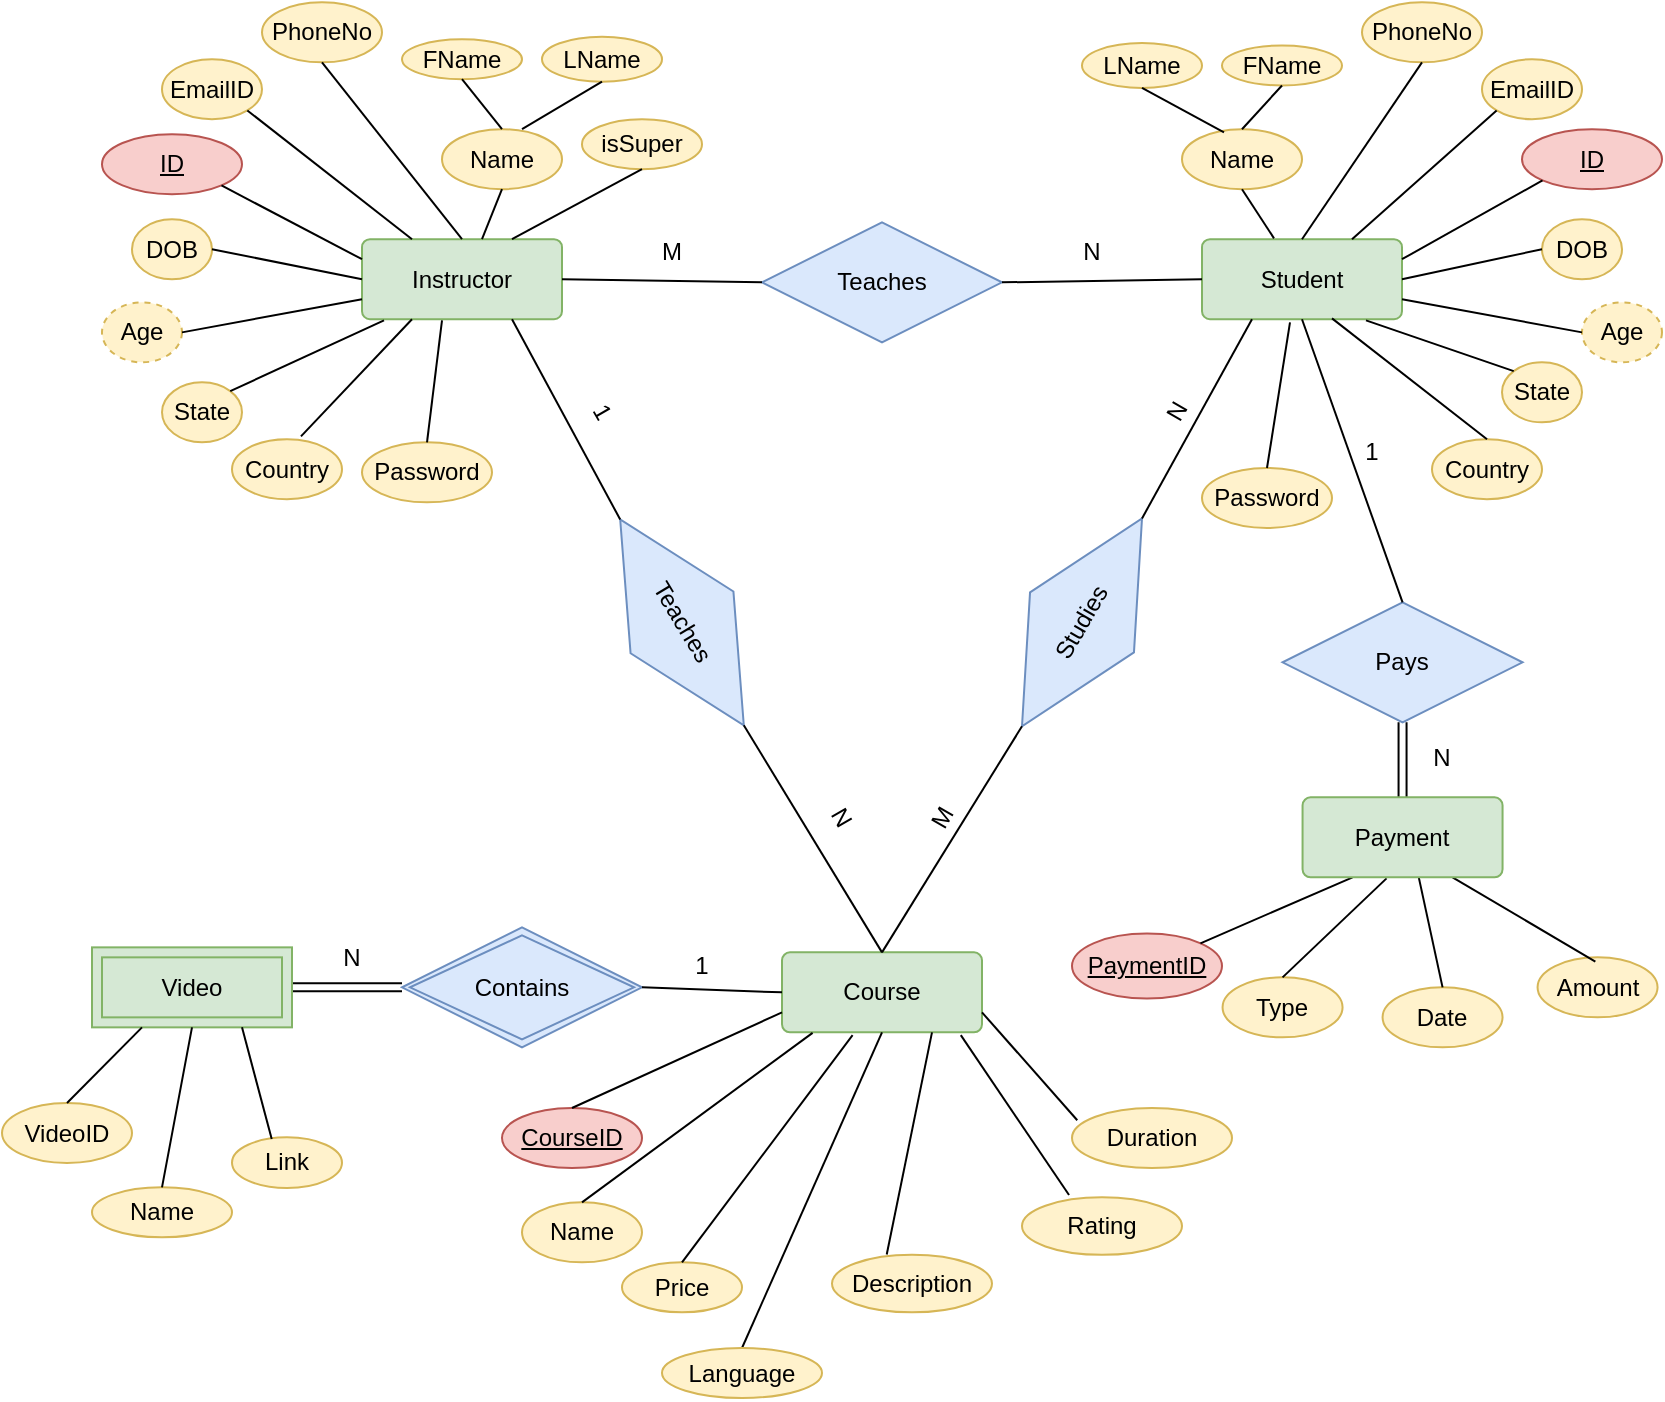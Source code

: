 <mxfile version="21.1.1" type="device">
  <diagram id="R2lEEEUBdFMjLlhIrx00" name="Page-1">
    <mxGraphModel dx="2255" dy="738" grid="1" gridSize="10" guides="1" tooltips="1" connect="1" arrows="1" fold="1" page="1" pageScale="1" pageWidth="850" pageHeight="1100" math="0" shadow="0" extFonts="Permanent Marker^https://fonts.googleapis.com/css?family=Permanent+Marker">
      <root>
        <mxCell id="0" />
        <mxCell id="1" parent="0" />
        <mxCell id="UCf_hg2KH5S3i3pvSqn3-17" value="Instructor" style="rounded=1;arcSize=10;whiteSpace=wrap;html=1;align=center;fillColor=#d5e8d4;strokeColor=#82b366;" parent="1" vertex="1">
          <mxGeometry x="-660" y="135.61" width="100" height="40" as="geometry" />
        </mxCell>
        <mxCell id="UCf_hg2KH5S3i3pvSqn3-20" value="EmailID" style="ellipse;whiteSpace=wrap;html=1;align=center;fillColor=#fff2cc;strokeColor=#d6b656;" parent="1" vertex="1">
          <mxGeometry x="-760" y="45.61" width="50" height="30" as="geometry" />
        </mxCell>
        <mxCell id="UCf_hg2KH5S3i3pvSqn3-21" value="" style="endArrow=none;html=1;rounded=0;exitX=1;exitY=1;exitDx=0;exitDy=0;entryX=0.25;entryY=0;entryDx=0;entryDy=0;" parent="1" source="UCf_hg2KH5S3i3pvSqn3-20" target="UCf_hg2KH5S3i3pvSqn3-17" edge="1">
          <mxGeometry relative="1" as="geometry">
            <mxPoint x="-610" y="155.61" as="sourcePoint" />
            <mxPoint x="-450" y="155.61" as="targetPoint" />
          </mxGeometry>
        </mxCell>
        <mxCell id="UCf_hg2KH5S3i3pvSqn3-22" value="ID" style="ellipse;whiteSpace=wrap;html=1;align=center;fontStyle=4;fillColor=#f8cecc;strokeColor=#b85450;" parent="1" vertex="1">
          <mxGeometry x="-790" y="83.11" width="70" height="30" as="geometry" />
        </mxCell>
        <mxCell id="UCf_hg2KH5S3i3pvSqn3-23" value="" style="endArrow=none;html=1;rounded=0;entryX=0;entryY=0.25;entryDx=0;entryDy=0;exitX=1;exitY=1;exitDx=0;exitDy=0;" parent="1" source="UCf_hg2KH5S3i3pvSqn3-22" target="UCf_hg2KH5S3i3pvSqn3-17" edge="1">
          <mxGeometry relative="1" as="geometry">
            <mxPoint x="-730" y="105.61" as="sourcePoint" />
            <mxPoint x="-360" y="315.61" as="targetPoint" />
          </mxGeometry>
        </mxCell>
        <mxCell id="UCf_hg2KH5S3i3pvSqn3-24" value="PhoneNo" style="ellipse;whiteSpace=wrap;html=1;align=center;fillColor=#fff2cc;strokeColor=#d6b656;" parent="1" vertex="1">
          <mxGeometry x="-710" y="17.18" width="60" height="30" as="geometry" />
        </mxCell>
        <mxCell id="UCf_hg2KH5S3i3pvSqn3-25" value="" style="endArrow=none;html=1;rounded=0;exitX=0.5;exitY=1;exitDx=0;exitDy=0;entryX=0.5;entryY=0;entryDx=0;entryDy=0;" parent="1" source="UCf_hg2KH5S3i3pvSqn3-24" target="UCf_hg2KH5S3i3pvSqn3-17" edge="1">
          <mxGeometry relative="1" as="geometry">
            <mxPoint x="-520" y="315.61" as="sourcePoint" />
            <mxPoint x="-360" y="315.61" as="targetPoint" />
          </mxGeometry>
        </mxCell>
        <mxCell id="UCf_hg2KH5S3i3pvSqn3-26" value="Age" style="ellipse;whiteSpace=wrap;html=1;align=center;dashed=1;fillColor=#fff2cc;strokeColor=#d6b656;" parent="1" vertex="1">
          <mxGeometry x="-790" y="167.18" width="40" height="30" as="geometry" />
        </mxCell>
        <mxCell id="UCf_hg2KH5S3i3pvSqn3-27" value="" style="endArrow=none;html=1;rounded=0;exitX=1;exitY=0.5;exitDx=0;exitDy=0;entryX=0;entryY=0.75;entryDx=0;entryDy=0;" parent="1" source="UCf_hg2KH5S3i3pvSqn3-26" target="UCf_hg2KH5S3i3pvSqn3-17" edge="1">
          <mxGeometry relative="1" as="geometry">
            <mxPoint x="-520" y="315.61" as="sourcePoint" />
            <mxPoint x="-360" y="315.61" as="targetPoint" />
          </mxGeometry>
        </mxCell>
        <mxCell id="UCf_hg2KH5S3i3pvSqn3-30" value="DOB" style="ellipse;whiteSpace=wrap;html=1;align=center;fillColor=#fff2cc;strokeColor=#d6b656;" parent="1" vertex="1">
          <mxGeometry x="-775" y="125.61" width="40" height="30" as="geometry" />
        </mxCell>
        <mxCell id="UCf_hg2KH5S3i3pvSqn3-31" value="" style="endArrow=none;html=1;rounded=0;exitX=1;exitY=0.5;exitDx=0;exitDy=0;entryX=0;entryY=0.5;entryDx=0;entryDy=0;" parent="1" source="UCf_hg2KH5S3i3pvSqn3-30" target="UCf_hg2KH5S3i3pvSqn3-17" edge="1">
          <mxGeometry relative="1" as="geometry">
            <mxPoint x="-520" y="345.61" as="sourcePoint" />
            <mxPoint x="-360" y="345.61" as="targetPoint" />
          </mxGeometry>
        </mxCell>
        <mxCell id="UCf_hg2KH5S3i3pvSqn3-32" value="Name" style="ellipse;whiteSpace=wrap;html=1;align=center;fillColor=#fff2cc;strokeColor=#d6b656;" parent="1" vertex="1">
          <mxGeometry x="-620" y="80.61" width="60" height="30" as="geometry" />
        </mxCell>
        <mxCell id="UCf_hg2KH5S3i3pvSqn3-33" value="" style="endArrow=none;html=1;rounded=0;exitX=0.5;exitY=1;exitDx=0;exitDy=0;" parent="1" source="UCf_hg2KH5S3i3pvSqn3-32" edge="1">
          <mxGeometry relative="1" as="geometry">
            <mxPoint x="-585" y="105.61" as="sourcePoint" />
            <mxPoint x="-600" y="135.61" as="targetPoint" />
          </mxGeometry>
        </mxCell>
        <mxCell id="UCf_hg2KH5S3i3pvSqn3-34" value="FName" style="ellipse;whiteSpace=wrap;html=1;align=center;fillColor=#fff2cc;strokeColor=#d6b656;" parent="1" vertex="1">
          <mxGeometry x="-640" y="35.61" width="60" height="20" as="geometry" />
        </mxCell>
        <mxCell id="UCf_hg2KH5S3i3pvSqn3-35" value="" style="endArrow=none;html=1;rounded=0;exitX=0.5;exitY=1;exitDx=0;exitDy=0;entryX=0.5;entryY=0;entryDx=0;entryDy=0;" parent="1" source="UCf_hg2KH5S3i3pvSqn3-34" target="UCf_hg2KH5S3i3pvSqn3-32" edge="1">
          <mxGeometry relative="1" as="geometry">
            <mxPoint x="-520" y="255.61" as="sourcePoint" />
            <mxPoint x="-360" y="255.61" as="targetPoint" />
          </mxGeometry>
        </mxCell>
        <mxCell id="UCf_hg2KH5S3i3pvSqn3-36" value="LName" style="ellipse;whiteSpace=wrap;html=1;align=center;fillColor=#fff2cc;strokeColor=#d6b656;" parent="1" vertex="1">
          <mxGeometry x="-570" y="34.36" width="60" height="22.5" as="geometry" />
        </mxCell>
        <mxCell id="UCf_hg2KH5S3i3pvSqn3-37" value="" style="endArrow=none;html=1;rounded=0;exitX=0.5;exitY=1;exitDx=0;exitDy=0;entryX=0.667;entryY=0;entryDx=0;entryDy=0;entryPerimeter=0;" parent="1" source="UCf_hg2KH5S3i3pvSqn3-36" target="UCf_hg2KH5S3i3pvSqn3-32" edge="1">
          <mxGeometry relative="1" as="geometry">
            <mxPoint x="-520" y="255.61" as="sourcePoint" />
            <mxPoint x="-360" y="255.61" as="targetPoint" />
          </mxGeometry>
        </mxCell>
        <mxCell id="UCf_hg2KH5S3i3pvSqn3-38" value="isSuper" style="ellipse;whiteSpace=wrap;html=1;align=center;fillColor=#fff2cc;strokeColor=#d6b656;" parent="1" vertex="1">
          <mxGeometry x="-550" y="75.61" width="60" height="25" as="geometry" />
        </mxCell>
        <mxCell id="UCf_hg2KH5S3i3pvSqn3-39" value="" style="endArrow=none;html=1;rounded=0;entryX=0.75;entryY=0;entryDx=0;entryDy=0;exitX=0.5;exitY=1;exitDx=0;exitDy=0;" parent="1" source="UCf_hg2KH5S3i3pvSqn3-38" target="UCf_hg2KH5S3i3pvSqn3-17" edge="1">
          <mxGeometry relative="1" as="geometry">
            <mxPoint x="-533.02" y="104.19" as="sourcePoint" />
            <mxPoint x="-360" y="255.61" as="targetPoint" />
          </mxGeometry>
        </mxCell>
        <mxCell id="UCf_hg2KH5S3i3pvSqn3-87" value="Studies" style="shape=rhombus;perimeter=rhombusPerimeter;whiteSpace=wrap;html=1;align=center;fillColor=#dae8fc;strokeColor=#6c8ebf;rotation=-60;" parent="1" vertex="1">
          <mxGeometry x="-360" y="297.18" width="120" height="60" as="geometry" />
        </mxCell>
        <mxCell id="8ynuetfjhf_pP3CNEv0g-5" value="Pays" style="shape=rhombus;perimeter=rhombusPerimeter;whiteSpace=wrap;html=1;align=center;rotation=0;fillColor=#dae8fc;strokeColor=#6c8ebf;" parent="1" vertex="1">
          <mxGeometry x="-199.72" y="317.18" width="120" height="60" as="geometry" />
        </mxCell>
        <mxCell id="8ynuetfjhf_pP3CNEv0g-7" value="" style="endArrow=none;html=1;rounded=0;exitX=0.5;exitY=1;exitDx=0;exitDy=0;entryX=0.5;entryY=0;entryDx=0;entryDy=0;shape=link;" parent="1" source="8ynuetfjhf_pP3CNEv0g-5" edge="1">
          <mxGeometry relative="1" as="geometry">
            <mxPoint x="30.28" y="514.68" as="sourcePoint" />
            <mxPoint x="-139.72" y="414.68" as="targetPoint" />
          </mxGeometry>
        </mxCell>
        <mxCell id="8ynuetfjhf_pP3CNEv0g-8" value="PaymentID" style="ellipse;whiteSpace=wrap;html=1;align=center;fontStyle=4;fillColor=#f8cecc;strokeColor=#b85450;" parent="1" vertex="1">
          <mxGeometry x="-305" y="482.8" width="75" height="32.5" as="geometry" />
        </mxCell>
        <mxCell id="8ynuetfjhf_pP3CNEv0g-9" value="" style="endArrow=none;html=1;rounded=0;entryX=0.25;entryY=1;entryDx=0;entryDy=0;exitX=1;exitY=0;exitDx=0;exitDy=0;" parent="1" source="8ynuetfjhf_pP3CNEv0g-8" edge="1">
          <mxGeometry relative="1" as="geometry">
            <mxPoint x="-247.772" y="489.629" as="sourcePoint" />
            <mxPoint x="-164.72" y="454.68" as="targetPoint" />
          </mxGeometry>
        </mxCell>
        <mxCell id="8ynuetfjhf_pP3CNEv0g-10" value="Type" style="ellipse;whiteSpace=wrap;html=1;align=center;fillColor=#fff2cc;strokeColor=#d6b656;" parent="1" vertex="1">
          <mxGeometry x="-229.72" y="504.68" width="60" height="30" as="geometry" />
        </mxCell>
        <mxCell id="8ynuetfjhf_pP3CNEv0g-11" value="" style="endArrow=none;html=1;rounded=0;exitX=0.42;exitY=1.013;exitDx=0;exitDy=0;exitPerimeter=0;entryX=0.5;entryY=0;entryDx=0;entryDy=0;" parent="1" target="8ynuetfjhf_pP3CNEv0g-10" edge="1">
          <mxGeometry relative="1" as="geometry">
            <mxPoint x="-147.72" y="455.2" as="sourcePoint" />
            <mxPoint x="20.28" y="484.68" as="targetPoint" />
          </mxGeometry>
        </mxCell>
        <mxCell id="8ynuetfjhf_pP3CNEv0g-12" value="Date" style="ellipse;whiteSpace=wrap;html=1;align=center;fillColor=#fff2cc;strokeColor=#d6b656;" parent="1" vertex="1">
          <mxGeometry x="-149.72" y="509.68" width="60" height="30" as="geometry" />
        </mxCell>
        <mxCell id="8ynuetfjhf_pP3CNEv0g-13" value="" style="endArrow=none;html=1;rounded=0;exitX=0.58;exitY=0.988;exitDx=0;exitDy=0;exitPerimeter=0;entryX=0.5;entryY=0;entryDx=0;entryDy=0;" parent="1" target="8ynuetfjhf_pP3CNEv0g-12" edge="1">
          <mxGeometry relative="1" as="geometry">
            <mxPoint x="-131.72" y="454.2" as="sourcePoint" />
            <mxPoint x="40.28" y="484.68" as="targetPoint" />
          </mxGeometry>
        </mxCell>
        <mxCell id="8ynuetfjhf_pP3CNEv0g-14" value="Amount" style="ellipse;whiteSpace=wrap;html=1;align=center;fillColor=#fff2cc;strokeColor=#d6b656;" parent="1" vertex="1">
          <mxGeometry x="-72.22" y="494.68" width="60" height="30" as="geometry" />
        </mxCell>
        <mxCell id="8ynuetfjhf_pP3CNEv0g-15" value="" style="endArrow=none;html=1;rounded=0;exitX=0.75;exitY=1;exitDx=0;exitDy=0;entryX=0.44;entryY=-0.012;entryDx=0;entryDy=0;entryPerimeter=0;" parent="1" edge="1">
          <mxGeometry relative="1" as="geometry">
            <mxPoint x="-114.72" y="454.68" as="sourcePoint" />
            <mxPoint x="-43.32" y="496.82" as="targetPoint" />
          </mxGeometry>
        </mxCell>
        <mxCell id="8ynuetfjhf_pP3CNEv0g-17" value="Payment" style="rounded=1;arcSize=10;whiteSpace=wrap;html=1;align=center;fillColor=#d5e8d4;strokeColor=#82b366;" parent="1" vertex="1">
          <mxGeometry x="-189.72" y="414.68" width="100" height="40" as="geometry" />
        </mxCell>
        <mxCell id="ZN8p0kqyDOAgYQ0xQWgG-1" value="M" style="text;html=1;strokeColor=none;fillColor=none;align=center;verticalAlign=middle;whiteSpace=wrap;rounded=0;rotation=-60;" parent="1" vertex="1">
          <mxGeometry x="-400" y="409.68" width="60" height="30" as="geometry" />
        </mxCell>
        <mxCell id="ZN8p0kqyDOAgYQ0xQWgG-2" value="N" style="text;html=1;strokeColor=none;fillColor=none;align=center;verticalAlign=middle;whiteSpace=wrap;rounded=0;rotation=-60;" parent="1" vertex="1">
          <mxGeometry x="-282.5" y="207.18" width="60" height="30" as="geometry" />
        </mxCell>
        <mxCell id="ZN8p0kqyDOAgYQ0xQWgG-3" value="1" style="text;html=1;strokeColor=none;fillColor=none;align=center;verticalAlign=middle;whiteSpace=wrap;rounded=0;rotation=0;" parent="1" vertex="1">
          <mxGeometry x="-520" y="484.05" width="60" height="30" as="geometry" />
        </mxCell>
        <mxCell id="ZN8p0kqyDOAgYQ0xQWgG-4" value="N" style="text;html=1;strokeColor=none;fillColor=none;align=center;verticalAlign=middle;whiteSpace=wrap;rounded=0;rotation=0;" parent="1" vertex="1">
          <mxGeometry x="-695" y="479.68" width="60" height="30" as="geometry" />
        </mxCell>
        <mxCell id="ZN8p0kqyDOAgYQ0xQWgG-11" value="1" style="text;html=1;strokeColor=none;fillColor=none;align=center;verticalAlign=middle;whiteSpace=wrap;rounded=0;" parent="1" vertex="1">
          <mxGeometry x="-185" y="227.18" width="60" height="30" as="geometry" />
        </mxCell>
        <mxCell id="h9iNL9_J3xIkynH_28m--2" value="Teaches" style="shape=rhombus;perimeter=rhombusPerimeter;whiteSpace=wrap;html=1;align=center;fillColor=#dae8fc;strokeColor=#6c8ebf;" vertex="1" parent="1">
          <mxGeometry x="-460" y="127.18" width="120" height="60" as="geometry" />
        </mxCell>
        <mxCell id="h9iNL9_J3xIkynH_28m--4" value="" style="endArrow=none;html=1;rounded=0;exitX=1;exitY=0.5;exitDx=0;exitDy=0;entryX=0;entryY=0.5;entryDx=0;entryDy=0;" edge="1" parent="1" source="UCf_hg2KH5S3i3pvSqn3-17" target="h9iNL9_J3xIkynH_28m--2">
          <mxGeometry relative="1" as="geometry">
            <mxPoint x="-400" y="237.18" as="sourcePoint" />
            <mxPoint x="-240" y="237.18" as="targetPoint" />
          </mxGeometry>
        </mxCell>
        <mxCell id="h9iNL9_J3xIkynH_28m--5" value="Student" style="rounded=1;arcSize=10;whiteSpace=wrap;html=1;align=center;fillColor=#d5e8d4;strokeColor=#82b366;" vertex="1" parent="1">
          <mxGeometry x="-240" y="135.61" width="100" height="40" as="geometry" />
        </mxCell>
        <mxCell id="h9iNL9_J3xIkynH_28m--6" value="" style="endArrow=none;html=1;rounded=0;exitX=1;exitY=0.5;exitDx=0;exitDy=0;entryX=0;entryY=0.5;entryDx=0;entryDy=0;" edge="1" parent="1" source="h9iNL9_J3xIkynH_28m--2" target="h9iNL9_J3xIkynH_28m--5">
          <mxGeometry relative="1" as="geometry">
            <mxPoint x="-400" y="237.18" as="sourcePoint" />
            <mxPoint x="-240" y="237.18" as="targetPoint" />
          </mxGeometry>
        </mxCell>
        <mxCell id="h9iNL9_J3xIkynH_28m--16" value="Age" style="ellipse;whiteSpace=wrap;html=1;align=center;dashed=1;fillColor=#fff2cc;strokeColor=#d6b656;" vertex="1" parent="1">
          <mxGeometry x="-50" y="167.18" width="40" height="30" as="geometry" />
        </mxCell>
        <mxCell id="h9iNL9_J3xIkynH_28m--28" value="" style="endArrow=none;html=1;rounded=0;exitX=1;exitY=0.75;exitDx=0;exitDy=0;entryX=0;entryY=0.5;entryDx=0;entryDy=0;" edge="1" parent="1" source="h9iNL9_J3xIkynH_28m--5" target="h9iNL9_J3xIkynH_28m--16">
          <mxGeometry relative="1" as="geometry">
            <mxPoint x="-400" y="237.18" as="sourcePoint" />
            <mxPoint x="-240" y="237.18" as="targetPoint" />
          </mxGeometry>
        </mxCell>
        <mxCell id="h9iNL9_J3xIkynH_28m--29" value="DOB" style="ellipse;whiteSpace=wrap;html=1;align=center;fillColor=#fff2cc;strokeColor=#d6b656;direction=east;" vertex="1" parent="1">
          <mxGeometry x="-70" y="125.61" width="40" height="30" as="geometry" />
        </mxCell>
        <mxCell id="h9iNL9_J3xIkynH_28m--31" value="" style="endArrow=none;html=1;rounded=0;exitX=1;exitY=0.5;exitDx=0;exitDy=0;entryX=0;entryY=0.5;entryDx=0;entryDy=0;" edge="1" parent="1" source="h9iNL9_J3xIkynH_28m--5" target="h9iNL9_J3xIkynH_28m--29">
          <mxGeometry relative="1" as="geometry">
            <mxPoint x="-180" y="67.18" as="sourcePoint" />
            <mxPoint x="-20" y="67.18" as="targetPoint" />
          </mxGeometry>
        </mxCell>
        <mxCell id="h9iNL9_J3xIkynH_28m--32" value="ID" style="ellipse;whiteSpace=wrap;html=1;align=center;fontStyle=4;fillColor=#f8cecc;strokeColor=#b85450;" vertex="1" parent="1">
          <mxGeometry x="-80" y="80.61" width="70" height="30" as="geometry" />
        </mxCell>
        <mxCell id="h9iNL9_J3xIkynH_28m--33" value="" style="endArrow=none;html=1;rounded=0;exitX=1;exitY=0.25;exitDx=0;exitDy=0;entryX=0;entryY=1;entryDx=0;entryDy=0;" edge="1" parent="1" source="h9iNL9_J3xIkynH_28m--5" target="h9iNL9_J3xIkynH_28m--32">
          <mxGeometry relative="1" as="geometry">
            <mxPoint x="-190" y="57.18" as="sourcePoint" />
            <mxPoint x="-30" y="57.18" as="targetPoint" />
          </mxGeometry>
        </mxCell>
        <mxCell id="h9iNL9_J3xIkynH_28m--34" value="EmailID" style="ellipse;whiteSpace=wrap;html=1;align=center;fillColor=#fff2cc;strokeColor=#d6b656;" vertex="1" parent="1">
          <mxGeometry x="-100" y="45.61" width="50" height="30" as="geometry" />
        </mxCell>
        <mxCell id="h9iNL9_J3xIkynH_28m--35" value="" style="endArrow=none;html=1;rounded=0;exitX=0.75;exitY=0;exitDx=0;exitDy=0;entryX=0;entryY=1;entryDx=0;entryDy=0;" edge="1" parent="1" source="h9iNL9_J3xIkynH_28m--5" target="h9iNL9_J3xIkynH_28m--34">
          <mxGeometry relative="1" as="geometry">
            <mxPoint x="-300" y="47.18" as="sourcePoint" />
            <mxPoint x="-140" y="47.18" as="targetPoint" />
          </mxGeometry>
        </mxCell>
        <mxCell id="h9iNL9_J3xIkynH_28m--36" value="PhoneNo" style="ellipse;whiteSpace=wrap;html=1;align=center;fillColor=#fff2cc;strokeColor=#d6b656;" vertex="1" parent="1">
          <mxGeometry x="-160" y="17.18" width="60" height="30" as="geometry" />
        </mxCell>
        <mxCell id="h9iNL9_J3xIkynH_28m--37" value="" style="endArrow=none;html=1;rounded=0;exitX=0.5;exitY=0;exitDx=0;exitDy=0;entryX=0.5;entryY=1;entryDx=0;entryDy=0;" edge="1" parent="1" source="h9iNL9_J3xIkynH_28m--5" target="h9iNL9_J3xIkynH_28m--36">
          <mxGeometry relative="1" as="geometry">
            <mxPoint x="-330" y="57.18" as="sourcePoint" />
            <mxPoint x="-170" y="57.18" as="targetPoint" />
          </mxGeometry>
        </mxCell>
        <mxCell id="h9iNL9_J3xIkynH_28m--38" value="Name" style="ellipse;whiteSpace=wrap;html=1;align=center;fillColor=#fff2cc;strokeColor=#d6b656;" vertex="1" parent="1">
          <mxGeometry x="-250" y="80.61" width="60" height="30" as="geometry" />
        </mxCell>
        <mxCell id="h9iNL9_J3xIkynH_28m--39" value="" style="endArrow=none;html=1;rounded=0;entryX=0.36;entryY=-0.011;entryDx=0;entryDy=0;entryPerimeter=0;exitX=0.5;exitY=1;exitDx=0;exitDy=0;" edge="1" parent="1" source="h9iNL9_J3xIkynH_28m--38" target="h9iNL9_J3xIkynH_28m--5">
          <mxGeometry relative="1" as="geometry">
            <mxPoint x="-400" y="57.18" as="sourcePoint" />
            <mxPoint x="-240" y="57.18" as="targetPoint" />
          </mxGeometry>
        </mxCell>
        <mxCell id="h9iNL9_J3xIkynH_28m--40" value="FName" style="ellipse;whiteSpace=wrap;html=1;align=center;fillColor=#fff2cc;strokeColor=#d6b656;" vertex="1" parent="1">
          <mxGeometry x="-230" y="38.74" width="60" height="20" as="geometry" />
        </mxCell>
        <mxCell id="h9iNL9_J3xIkynH_28m--41" value="LName" style="ellipse;whiteSpace=wrap;html=1;align=center;fillColor=#fff2cc;strokeColor=#d6b656;" vertex="1" parent="1">
          <mxGeometry x="-300" y="37.49" width="60" height="22.5" as="geometry" />
        </mxCell>
        <mxCell id="h9iNL9_J3xIkynH_28m--42" value="" style="endArrow=none;html=1;rounded=0;exitX=0.5;exitY=1;exitDx=0;exitDy=0;entryX=0.35;entryY=0.052;entryDx=0;entryDy=0;entryPerimeter=0;" edge="1" parent="1" source="h9iNL9_J3xIkynH_28m--41" target="h9iNL9_J3xIkynH_28m--38">
          <mxGeometry relative="1" as="geometry">
            <mxPoint x="-450" y="87.18" as="sourcePoint" />
            <mxPoint x="-290" y="87.18" as="targetPoint" />
          </mxGeometry>
        </mxCell>
        <mxCell id="h9iNL9_J3xIkynH_28m--43" value="" style="endArrow=none;html=1;rounded=0;exitX=0.5;exitY=1;exitDx=0;exitDy=0;entryX=0.5;entryY=0;entryDx=0;entryDy=0;" edge="1" parent="1" source="h9iNL9_J3xIkynH_28m--40" target="h9iNL9_J3xIkynH_28m--38">
          <mxGeometry relative="1" as="geometry">
            <mxPoint x="-440" y="77.18" as="sourcePoint" />
            <mxPoint x="-280" y="77.18" as="targetPoint" />
          </mxGeometry>
        </mxCell>
        <mxCell id="h9iNL9_J3xIkynH_28m--45" value="State" style="ellipse;whiteSpace=wrap;html=1;align=center;fillColor=#fff2cc;strokeColor=#d6b656;" vertex="1" parent="1">
          <mxGeometry x="-760" y="207.18" width="40" height="30" as="geometry" />
        </mxCell>
        <mxCell id="h9iNL9_J3xIkynH_28m--46" value="" style="endArrow=none;html=1;rounded=0;exitX=1;exitY=0;exitDx=0;exitDy=0;entryX=0.11;entryY=1.014;entryDx=0;entryDy=0;entryPerimeter=0;" edge="1" parent="1" source="h9iNL9_J3xIkynH_28m--45" target="UCf_hg2KH5S3i3pvSqn3-17">
          <mxGeometry relative="1" as="geometry">
            <mxPoint x="-645" y="237.18" as="sourcePoint" />
            <mxPoint x="-485" y="237.18" as="targetPoint" />
          </mxGeometry>
        </mxCell>
        <mxCell id="h9iNL9_J3xIkynH_28m--48" value="Country" style="ellipse;whiteSpace=wrap;html=1;align=center;fillColor=#fff2cc;strokeColor=#d6b656;" vertex="1" parent="1">
          <mxGeometry x="-725" y="235.61" width="55" height="30" as="geometry" />
        </mxCell>
        <mxCell id="h9iNL9_J3xIkynH_28m--49" value="" style="endArrow=none;html=1;rounded=0;exitX=0.627;exitY=-0.048;exitDx=0;exitDy=0;exitPerimeter=0;entryX=0.25;entryY=1;entryDx=0;entryDy=0;" edge="1" parent="1" source="h9iNL9_J3xIkynH_28m--48" target="UCf_hg2KH5S3i3pvSqn3-17">
          <mxGeometry relative="1" as="geometry">
            <mxPoint x="-665" y="207.18" as="sourcePoint" />
            <mxPoint x="-505" y="207.18" as="targetPoint" />
          </mxGeometry>
        </mxCell>
        <mxCell id="h9iNL9_J3xIkynH_28m--50" value="State" style="ellipse;whiteSpace=wrap;html=1;align=center;fillColor=#fff2cc;strokeColor=#d6b656;" vertex="1" parent="1">
          <mxGeometry x="-90" y="197.18" width="40" height="30" as="geometry" />
        </mxCell>
        <mxCell id="h9iNL9_J3xIkynH_28m--51" value="Country" style="ellipse;whiteSpace=wrap;html=1;align=center;fillColor=#fff2cc;strokeColor=#d6b656;" vertex="1" parent="1">
          <mxGeometry x="-125" y="235.61" width="55" height="30" as="geometry" />
        </mxCell>
        <mxCell id="h9iNL9_J3xIkynH_28m--52" value="" style="endArrow=none;html=1;rounded=0;entryX=0;entryY=0;entryDx=0;entryDy=0;exitX=0.82;exitY=1.014;exitDx=0;exitDy=0;exitPerimeter=0;" edge="1" parent="1" source="h9iNL9_J3xIkynH_28m--5" target="h9iNL9_J3xIkynH_28m--50">
          <mxGeometry relative="1" as="geometry">
            <mxPoint x="-305" y="197.18" as="sourcePoint" />
            <mxPoint x="-145" y="197.18" as="targetPoint" />
          </mxGeometry>
        </mxCell>
        <mxCell id="h9iNL9_J3xIkynH_28m--53" value="" style="endArrow=none;html=1;rounded=0;exitX=0.65;exitY=0.989;exitDx=0;exitDy=0;exitPerimeter=0;entryX=0.5;entryY=0;entryDx=0;entryDy=0;" edge="1" parent="1" source="h9iNL9_J3xIkynH_28m--5" target="h9iNL9_J3xIkynH_28m--51">
          <mxGeometry relative="1" as="geometry">
            <mxPoint x="-335" y="287.18" as="sourcePoint" />
            <mxPoint x="-175" y="287.18" as="targetPoint" />
          </mxGeometry>
        </mxCell>
        <mxCell id="h9iNL9_J3xIkynH_28m--54" value="Password" style="ellipse;whiteSpace=wrap;html=1;align=center;fillColor=#fff2cc;strokeColor=#d6b656;" vertex="1" parent="1">
          <mxGeometry x="-660" y="237.18" width="65" height="30" as="geometry" />
        </mxCell>
        <mxCell id="h9iNL9_J3xIkynH_28m--55" value="" style="endArrow=none;html=1;rounded=0;exitX=0.4;exitY=1.014;exitDx=0;exitDy=0;exitPerimeter=0;entryX=0.5;entryY=0;entryDx=0;entryDy=0;" edge="1" parent="1" source="UCf_hg2KH5S3i3pvSqn3-17" target="h9iNL9_J3xIkynH_28m--54">
          <mxGeometry relative="1" as="geometry">
            <mxPoint x="-565" y="207.18" as="sourcePoint" />
            <mxPoint x="-405" y="207.18" as="targetPoint" />
          </mxGeometry>
        </mxCell>
        <mxCell id="h9iNL9_J3xIkynH_28m--56" value="Password" style="ellipse;whiteSpace=wrap;html=1;align=center;fillColor=#fff2cc;strokeColor=#d6b656;" vertex="1" parent="1">
          <mxGeometry x="-240" y="250" width="65" height="30" as="geometry" />
        </mxCell>
        <mxCell id="h9iNL9_J3xIkynH_28m--57" value="" style="endArrow=none;html=1;rounded=0;exitX=0.44;exitY=1.039;exitDx=0;exitDy=0;exitPerimeter=0;entryX=0.5;entryY=0;entryDx=0;entryDy=0;" edge="1" parent="1" source="h9iNL9_J3xIkynH_28m--5" target="h9iNL9_J3xIkynH_28m--56">
          <mxGeometry relative="1" as="geometry">
            <mxPoint x="-235" y="297.18" as="sourcePoint" />
            <mxPoint x="-75" y="297.18" as="targetPoint" />
          </mxGeometry>
        </mxCell>
        <mxCell id="h9iNL9_J3xIkynH_28m--58" value="M" style="text;html=1;strokeColor=none;fillColor=none;align=center;verticalAlign=middle;whiteSpace=wrap;rounded=0;" vertex="1" parent="1">
          <mxGeometry x="-535" y="127.18" width="60" height="30" as="geometry" />
        </mxCell>
        <mxCell id="h9iNL9_J3xIkynH_28m--59" value="N" style="text;html=1;strokeColor=none;fillColor=none;align=center;verticalAlign=middle;whiteSpace=wrap;rounded=0;" vertex="1" parent="1">
          <mxGeometry x="-325" y="127.18" width="60" height="30" as="geometry" />
        </mxCell>
        <mxCell id="h9iNL9_J3xIkynH_28m--61" value="Course" style="rounded=1;arcSize=10;whiteSpace=wrap;html=1;align=center;fillColor=#d5e8d4;strokeColor=#82b366;" vertex="1" parent="1">
          <mxGeometry x="-450" y="492.18" width="100" height="40" as="geometry" />
        </mxCell>
        <mxCell id="h9iNL9_J3xIkynH_28m--62" value="Teaches" style="shape=rhombus;perimeter=rhombusPerimeter;whiteSpace=wrap;html=1;align=center;rotation=59;fillColor=#dae8fc;strokeColor=#6c8ebf;" vertex="1" parent="1">
          <mxGeometry x="-560" y="297.18" width="120" height="60" as="geometry" />
        </mxCell>
        <mxCell id="h9iNL9_J3xIkynH_28m--63" value="" style="endArrow=none;html=1;rounded=0;exitX=0.75;exitY=1;exitDx=0;exitDy=0;entryX=0;entryY=0.5;entryDx=0;entryDy=0;" edge="1" parent="1" source="UCf_hg2KH5S3i3pvSqn3-17" target="h9iNL9_J3xIkynH_28m--62">
          <mxGeometry relative="1" as="geometry">
            <mxPoint x="-205" y="332.18" as="sourcePoint" />
            <mxPoint x="-45" y="332.18" as="targetPoint" />
          </mxGeometry>
        </mxCell>
        <mxCell id="h9iNL9_J3xIkynH_28m--64" value="" style="endArrow=none;html=1;rounded=0;exitX=1;exitY=0.5;exitDx=0;exitDy=0;entryX=0.5;entryY=0;entryDx=0;entryDy=0;" edge="1" parent="1" source="h9iNL9_J3xIkynH_28m--62" target="h9iNL9_J3xIkynH_28m--61">
          <mxGeometry relative="1" as="geometry">
            <mxPoint x="-475" y="402.18" as="sourcePoint" />
            <mxPoint x="-435" y="432.18" as="targetPoint" />
          </mxGeometry>
        </mxCell>
        <mxCell id="h9iNL9_J3xIkynH_28m--65" value="" style="endArrow=none;html=1;rounded=0;exitX=0.5;exitY=0;exitDx=0;exitDy=0;entryX=0;entryY=0.5;entryDx=0;entryDy=0;" edge="1" parent="1" source="h9iNL9_J3xIkynH_28m--61" target="UCf_hg2KH5S3i3pvSqn3-87">
          <mxGeometry relative="1" as="geometry">
            <mxPoint x="-335" y="422.18" as="sourcePoint" />
            <mxPoint x="-205" y="412.18" as="targetPoint" />
          </mxGeometry>
        </mxCell>
        <mxCell id="h9iNL9_J3xIkynH_28m--66" value="" style="endArrow=none;html=1;rounded=0;exitX=1;exitY=0.5;exitDx=0;exitDy=0;entryX=0.25;entryY=1;entryDx=0;entryDy=0;" edge="1" parent="1" source="UCf_hg2KH5S3i3pvSqn3-87" target="h9iNL9_J3xIkynH_28m--5">
          <mxGeometry relative="1" as="geometry">
            <mxPoint x="-235" y="402.18" as="sourcePoint" />
            <mxPoint x="-75" y="402.18" as="targetPoint" />
          </mxGeometry>
        </mxCell>
        <mxCell id="h9iNL9_J3xIkynH_28m--67" value="CourseID" style="ellipse;whiteSpace=wrap;html=1;align=center;fontStyle=4;fillColor=#f8cecc;strokeColor=#b85450;" vertex="1" parent="1">
          <mxGeometry x="-590" y="570" width="70" height="30" as="geometry" />
        </mxCell>
        <mxCell id="h9iNL9_J3xIkynH_28m--68" value="" style="endArrow=none;html=1;rounded=0;exitX=0.5;exitY=0;exitDx=0;exitDy=0;entryX=0;entryY=0.75;entryDx=0;entryDy=0;" edge="1" parent="1" source="h9iNL9_J3xIkynH_28m--67" target="h9iNL9_J3xIkynH_28m--61">
          <mxGeometry relative="1" as="geometry">
            <mxPoint x="-695" y="502.18" as="sourcePoint" />
            <mxPoint x="-535" y="502.18" as="targetPoint" />
          </mxGeometry>
        </mxCell>
        <mxCell id="h9iNL9_J3xIkynH_28m--69" value="Name" style="ellipse;whiteSpace=wrap;html=1;align=center;fillColor=#fff2cc;strokeColor=#d6b656;" vertex="1" parent="1">
          <mxGeometry x="-580" y="617.18" width="60" height="30" as="geometry" />
        </mxCell>
        <mxCell id="h9iNL9_J3xIkynH_28m--70" value="" style="endArrow=none;html=1;rounded=0;exitX=0.5;exitY=0;exitDx=0;exitDy=0;entryX=0.153;entryY=1.006;entryDx=0;entryDy=0;entryPerimeter=0;" edge="1" parent="1" source="h9iNL9_J3xIkynH_28m--69" target="h9iNL9_J3xIkynH_28m--61">
          <mxGeometry relative="1" as="geometry">
            <mxPoint x="-435" y="572.18" as="sourcePoint" />
            <mxPoint x="-275" y="572.18" as="targetPoint" />
          </mxGeometry>
        </mxCell>
        <mxCell id="h9iNL9_J3xIkynH_28m--71" value="Price" style="ellipse;whiteSpace=wrap;html=1;align=center;fillColor=#fff2cc;strokeColor=#d6b656;" vertex="1" parent="1">
          <mxGeometry x="-530" y="647.18" width="60" height="25" as="geometry" />
        </mxCell>
        <mxCell id="h9iNL9_J3xIkynH_28m--72" value="" style="endArrow=none;html=1;rounded=0;exitX=0.353;exitY=1.035;exitDx=0;exitDy=0;exitPerimeter=0;entryX=0.5;entryY=0;entryDx=0;entryDy=0;" edge="1" parent="1" source="h9iNL9_J3xIkynH_28m--61" target="h9iNL9_J3xIkynH_28m--71">
          <mxGeometry relative="1" as="geometry">
            <mxPoint x="-395" y="562.18" as="sourcePoint" />
            <mxPoint x="-235" y="562.18" as="targetPoint" />
          </mxGeometry>
        </mxCell>
        <mxCell id="h9iNL9_J3xIkynH_28m--73" value="" style="endArrow=none;html=1;rounded=0;exitX=0.5;exitY=1;exitDx=0;exitDy=0;entryX=0.5;entryY=0;entryDx=0;entryDy=0;" edge="1" parent="1" source="h9iNL9_J3xIkynH_28m--61" target="h9iNL9_J3xIkynH_28m--74">
          <mxGeometry relative="1" as="geometry">
            <mxPoint x="-355" y="572.18" as="sourcePoint" />
            <mxPoint x="-415" y="652.18" as="targetPoint" />
          </mxGeometry>
        </mxCell>
        <mxCell id="h9iNL9_J3xIkynH_28m--74" value="Language" style="ellipse;whiteSpace=wrap;html=1;align=center;fillColor=#fff2cc;strokeColor=#d6b656;" vertex="1" parent="1">
          <mxGeometry x="-510" y="690" width="80" height="25" as="geometry" />
        </mxCell>
        <mxCell id="h9iNL9_J3xIkynH_28m--75" value="Description" style="ellipse;whiteSpace=wrap;html=1;align=center;fillColor=#fff2cc;strokeColor=#d6b656;" vertex="1" parent="1">
          <mxGeometry x="-425" y="643.43" width="80" height="28.75" as="geometry" />
        </mxCell>
        <mxCell id="h9iNL9_J3xIkynH_28m--76" value="" style="endArrow=none;html=1;rounded=0;exitX=0.75;exitY=1;exitDx=0;exitDy=0;entryX=0.342;entryY=-0.007;entryDx=0;entryDy=0;entryPerimeter=0;" edge="1" parent="1" source="h9iNL9_J3xIkynH_28m--61" target="h9iNL9_J3xIkynH_28m--75">
          <mxGeometry relative="1" as="geometry">
            <mxPoint x="-225" y="552.18" as="sourcePoint" />
            <mxPoint x="-65" y="552.18" as="targetPoint" />
          </mxGeometry>
        </mxCell>
        <mxCell id="h9iNL9_J3xIkynH_28m--77" value="Rating" style="ellipse;whiteSpace=wrap;html=1;align=center;fillColor=#fff2cc;strokeColor=#d6b656;" vertex="1" parent="1">
          <mxGeometry x="-330" y="614.68" width="80" height="28.75" as="geometry" />
        </mxCell>
        <mxCell id="h9iNL9_J3xIkynH_28m--78" value="" style="endArrow=none;html=1;rounded=0;exitX=0.894;exitY=1.035;exitDx=0;exitDy=0;exitPerimeter=0;entryX=0.294;entryY=-0.04;entryDx=0;entryDy=0;entryPerimeter=0;" edge="1" parent="1" source="h9iNL9_J3xIkynH_28m--61" target="h9iNL9_J3xIkynH_28m--77">
          <mxGeometry relative="1" as="geometry">
            <mxPoint x="-275" y="512.18" as="sourcePoint" />
            <mxPoint x="-115" y="512.18" as="targetPoint" />
          </mxGeometry>
        </mxCell>
        <mxCell id="h9iNL9_J3xIkynH_28m--79" value="Duration" style="ellipse;whiteSpace=wrap;html=1;align=center;fillColor=#fff2cc;strokeColor=#d6b656;" vertex="1" parent="1">
          <mxGeometry x="-305" y="570" width="80" height="30" as="geometry" />
        </mxCell>
        <mxCell id="h9iNL9_J3xIkynH_28m--80" value="" style="endArrow=none;html=1;rounded=0;exitX=1;exitY=0.75;exitDx=0;exitDy=0;entryX=0.033;entryY=0.204;entryDx=0;entryDy=0;entryPerimeter=0;" edge="1" parent="1" source="h9iNL9_J3xIkynH_28m--61" target="h9iNL9_J3xIkynH_28m--79">
          <mxGeometry relative="1" as="geometry">
            <mxPoint x="-285" y="492.18" as="sourcePoint" />
            <mxPoint x="-125" y="492.18" as="targetPoint" />
          </mxGeometry>
        </mxCell>
        <mxCell id="h9iNL9_J3xIkynH_28m--81" value="1" style="text;html=1;strokeColor=none;fillColor=none;align=center;verticalAlign=middle;whiteSpace=wrap;rounded=0;rotation=60;" vertex="1" parent="1">
          <mxGeometry x="-570" y="207.18" width="60" height="30" as="geometry" />
        </mxCell>
        <mxCell id="h9iNL9_J3xIkynH_28m--82" value="N" style="text;html=1;strokeColor=none;fillColor=none;align=center;verticalAlign=middle;whiteSpace=wrap;rounded=0;rotation=60;" vertex="1" parent="1">
          <mxGeometry x="-450" y="409.68" width="60" height="30" as="geometry" />
        </mxCell>
        <mxCell id="h9iNL9_J3xIkynH_28m--83" value="Contains" style="shape=rhombus;double=1;perimeter=rhombusPerimeter;whiteSpace=wrap;html=1;align=center;rotation=0;fillColor=#dae8fc;strokeColor=#6c8ebf;" vertex="1" parent="1">
          <mxGeometry x="-640" y="479.68" width="120" height="60" as="geometry" />
        </mxCell>
        <mxCell id="h9iNL9_J3xIkynH_28m--84" value="" style="endArrow=none;html=1;rounded=0;exitX=1;exitY=0.5;exitDx=0;exitDy=0;entryX=0;entryY=0.5;entryDx=0;entryDy=0;" edge="1" parent="1" source="h9iNL9_J3xIkynH_28m--83" target="h9iNL9_J3xIkynH_28m--61">
          <mxGeometry relative="1" as="geometry">
            <mxPoint x="-515" y="752.18" as="sourcePoint" />
            <mxPoint x="-355" y="752.18" as="targetPoint" />
          </mxGeometry>
        </mxCell>
        <mxCell id="h9iNL9_J3xIkynH_28m--87" value="" style="endArrow=none;html=1;rounded=0;exitX=0;exitY=0.5;exitDx=0;exitDy=0;shape=link;entryX=1;entryY=0.5;entryDx=0;entryDy=0;" edge="1" parent="1" source="h9iNL9_J3xIkynH_28m--83" target="h9iNL9_J3xIkynH_28m--88">
          <mxGeometry relative="1" as="geometry">
            <mxPoint x="-685" y="479.68" as="sourcePoint" />
            <mxPoint x="-675" y="532.18" as="targetPoint" />
          </mxGeometry>
        </mxCell>
        <mxCell id="h9iNL9_J3xIkynH_28m--88" value="Video" style="shape=ext;margin=3;double=1;whiteSpace=wrap;html=1;align=center;fillColor=#d5e8d4;strokeColor=#82b366;" vertex="1" parent="1">
          <mxGeometry x="-795" y="489.68" width="100" height="40" as="geometry" />
        </mxCell>
        <mxCell id="h9iNL9_J3xIkynH_28m--89" value="VideoID" style="ellipse;whiteSpace=wrap;html=1;align=center;fillColor=#fff2cc;strokeColor=#d6b656;" vertex="1" parent="1">
          <mxGeometry x="-840" y="567.5" width="65" height="30" as="geometry" />
        </mxCell>
        <mxCell id="h9iNL9_J3xIkynH_28m--90" value="" style="endArrow=none;html=1;rounded=0;exitX=0.5;exitY=0;exitDx=0;exitDy=0;entryX=0.25;entryY=1;entryDx=0;entryDy=0;" edge="1" parent="1" source="h9iNL9_J3xIkynH_28m--89" target="h9iNL9_J3xIkynH_28m--88">
          <mxGeometry relative="1" as="geometry">
            <mxPoint x="-775" y="552.18" as="sourcePoint" />
            <mxPoint x="-615" y="552.18" as="targetPoint" />
          </mxGeometry>
        </mxCell>
        <mxCell id="h9iNL9_J3xIkynH_28m--91" value="Name" style="ellipse;whiteSpace=wrap;html=1;align=center;fillColor=#fff2cc;strokeColor=#d6b656;" vertex="1" parent="1">
          <mxGeometry x="-795" y="609.68" width="70" height="25" as="geometry" />
        </mxCell>
        <mxCell id="h9iNL9_J3xIkynH_28m--93" value="" style="endArrow=none;html=1;rounded=0;exitX=0.5;exitY=1;exitDx=0;exitDy=0;entryX=0.5;entryY=0;entryDx=0;entryDy=0;" edge="1" parent="1" source="h9iNL9_J3xIkynH_28m--88" target="h9iNL9_J3xIkynH_28m--91">
          <mxGeometry relative="1" as="geometry">
            <mxPoint x="-740" y="580" as="sourcePoint" />
            <mxPoint x="-580" y="580" as="targetPoint" />
          </mxGeometry>
        </mxCell>
        <mxCell id="h9iNL9_J3xIkynH_28m--95" value="Link" style="ellipse;whiteSpace=wrap;html=1;align=center;fillColor=#fff2cc;strokeColor=#d6b656;" vertex="1" parent="1">
          <mxGeometry x="-725" y="584.68" width="55" height="25.32" as="geometry" />
        </mxCell>
        <mxCell id="h9iNL9_J3xIkynH_28m--96" value="" style="endArrow=none;html=1;rounded=0;exitX=0.75;exitY=1;exitDx=0;exitDy=0;entryX=0.361;entryY=0.034;entryDx=0;entryDy=0;entryPerimeter=0;" edge="1" parent="1" source="h9iNL9_J3xIkynH_28m--88" target="h9iNL9_J3xIkynH_28m--95">
          <mxGeometry relative="1" as="geometry">
            <mxPoint x="-730" y="560" as="sourcePoint" />
            <mxPoint x="-570" y="560" as="targetPoint" />
          </mxGeometry>
        </mxCell>
        <mxCell id="h9iNL9_J3xIkynH_28m--97" value="" style="endArrow=none;html=1;rounded=0;exitX=0.5;exitY=1;exitDx=0;exitDy=0;entryX=0.5;entryY=0;entryDx=0;entryDy=0;" edge="1" parent="1" source="h9iNL9_J3xIkynH_28m--5" target="8ynuetfjhf_pP3CNEv0g-5">
          <mxGeometry relative="1" as="geometry">
            <mxPoint x="-200" y="290" as="sourcePoint" />
            <mxPoint x="-40" y="290" as="targetPoint" />
          </mxGeometry>
        </mxCell>
        <mxCell id="h9iNL9_J3xIkynH_28m--99" value="N" style="text;html=1;strokeColor=none;fillColor=none;align=center;verticalAlign=middle;whiteSpace=wrap;rounded=0;" vertex="1" parent="1">
          <mxGeometry x="-150" y="379.68" width="60" height="30" as="geometry" />
        </mxCell>
      </root>
    </mxGraphModel>
  </diagram>
</mxfile>
